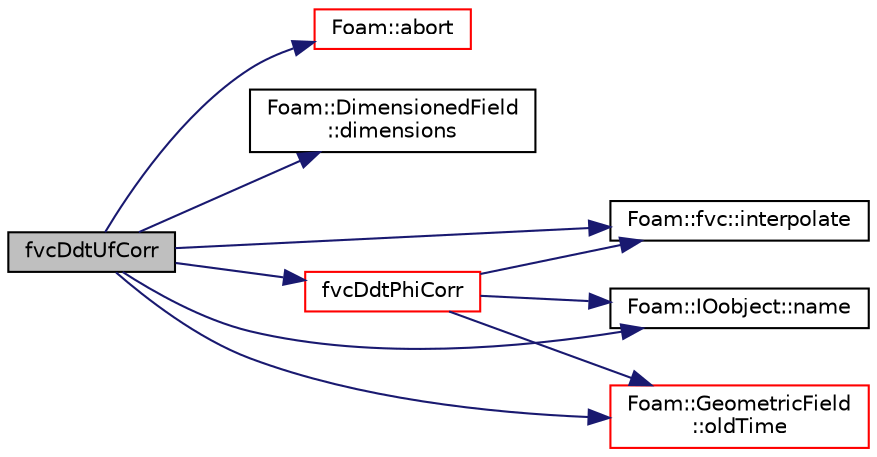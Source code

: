 digraph "fvcDdtUfCorr"
{
  bgcolor="transparent";
  edge [fontname="Helvetica",fontsize="10",labelfontname="Helvetica",labelfontsize="10"];
  node [fontname="Helvetica",fontsize="10",shape=record];
  rankdir="LR";
  Node1 [label="fvcDdtUfCorr",height=0.2,width=0.4,color="black", fillcolor="grey75", style="filled", fontcolor="black"];
  Node1 -> Node2 [color="midnightblue",fontsize="10",style="solid",fontname="Helvetica"];
  Node2 [label="Foam::abort",height=0.2,width=0.4,color="red",URL="$a10742.html#a447107a607d03e417307c203fa5fb44b"];
  Node1 -> Node3 [color="midnightblue",fontsize="10",style="solid",fontname="Helvetica"];
  Node3 [label="Foam::DimensionedField\l::dimensions",height=0.2,width=0.4,color="black",URL="$a00534.html#a6098093e7de06370342a85cfae8b31f5",tooltip="Return dimensions. "];
  Node1 -> Node4 [color="midnightblue",fontsize="10",style="solid",fontname="Helvetica"];
  Node4 [label="fvcDdtPhiCorr",height=0.2,width=0.4,color="red",URL="$a01377.html#aa748aa5731e72b3ab6b596a1a3b0cb2d"];
  Node4 -> Node5 [color="midnightblue",fontsize="10",style="solid",fontname="Helvetica"];
  Node5 [label="Foam::fvc::interpolate",height=0.2,width=0.4,color="black",URL="$a10776.html#a768cc91e806b7278729a11134de57ecf",tooltip="Interpolate field onto faces using scheme given by Istream. "];
  Node4 -> Node6 [color="midnightblue",fontsize="10",style="solid",fontname="Helvetica"];
  Node6 [label="Foam::IOobject::name",height=0.2,width=0.4,color="black",URL="$a01182.html#a75b72488d2e82151b025744974919d5d",tooltip="Return name. "];
  Node4 -> Node7 [color="midnightblue",fontsize="10",style="solid",fontname="Helvetica"];
  Node7 [label="Foam::GeometricField\l::oldTime",height=0.2,width=0.4,color="red",URL="$a00924.html#a590e4782d38c7bab9fc7d231aa6b5f3f",tooltip="Return old time field. "];
  Node1 -> Node5 [color="midnightblue",fontsize="10",style="solid",fontname="Helvetica"];
  Node1 -> Node6 [color="midnightblue",fontsize="10",style="solid",fontname="Helvetica"];
  Node1 -> Node7 [color="midnightblue",fontsize="10",style="solid",fontname="Helvetica"];
}
